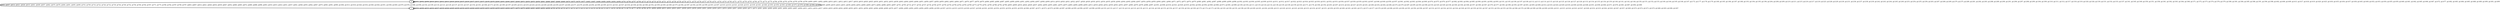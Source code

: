 digraph G {
        node [style=rounded, penwidth=3, fontsize=20, shape=oval];
        "0" -> "0" [label="@601, @602, @606, @610, @611, @612, @613, @620, @624, @625, @626, @627, @632, @637, @638, @639, @640, @645, @646, @647, @648, @653, @654, @655, @656, @661, @666, @667, @668, @669, @674, @675, @676, @677, @683, @687, @688, @689, @690, @694, @698, @702, @706, @707, @708, @715, @718, @719, @720, @721, @725, @728, @729, @730, @731, @735, @736, @737, @738, @741, @742, @743, @748, @751, @755, @759, @763, @766, @770, @774, @779, @786, @789, @793, @794, @795, @796, @799, @800, @801, @802, @806, @810, @811, @812, @813, @817, @818, @819, @820, @825, @830, @831, @832, @833, @838, @843, @844, @845, @846, @851, @856, @857, @858, @859, @862, @863, @864, @871, @876, @877, @878, @879, @884, @885, @886, @887, @895, @899, @900, @901, @902, @906, @907, @908, @909, @914, @919, @920, @921, @922, @927, @928, @929, @930, @933, @934, @935, @936, @940, @944, @945, @946, @947, @954, @958, @959, @960, @961, @966, @971, @972, @973, @974, @979, @980, @981, @982, @987, @988, @989, @990, @998, @1002, @1003, @1004, @1005, @1009, @1010, @1011, @1012, @1017, @1022, @1023, @1024, @1025, @1030, @1031, @1032, @1033, @1036, @1037, @1038, @1039, @1043, @1047, @1048, @1049, @1050, @1057, @1061, @1062, @1063, @1064, @1069, @1074, @1075, @1076, @1077, @1082, @1083, @1084, @1085, @1090, @1091, @1092, @1093, @1101, @1105, @1106, @1107, @1108, @1112, @1113, @1114, @1115, @1120, @1125, @1126, @1127, @1128, @1133, @1134, @1135, @1136, @1139, @1140, @1141, @1142, @1146, @1150, @1151, @1152, @1153, @1160, @1164, @1165, @1166, @1167, @1172, @1177, @1178, @1179, @1180, @1185, @1186, @1187, @1188, @1193, @1194, @1195, @1196, @1204, @1208, @1209, @1210, @1211, @1215, @1216, @1217, @1218, @1223, @1228, @1229, @1230, @1231, @1236, @1237, @1238, @1239, @1242, @1243, @1244, @1245, @1249, @1253, @1254, @1255, @1256, @1263, @1267, @1268, @1269, @1270, @1275, @1280, @1281, @1282, @1283, @1288, @1289, @1290, @1291, @1296, @1297, @1298, @1299, @1304, @1309, @1310, @1311, @1312, @1317, @1318, @1319, @1320, @1326, @1330, @1331, @1332, @1333, @1337, @1341, @1345, @1349, @1350, @1351, @1358, @1361, @1362, @1363, @1364, @1368, @1371, @1372, @1373, @1374, @1378, @1379, @1380, @1381, @1384, @1385, @1386, @1391, @1394, @1398, @1402, @1406, @1409, @1413, @1417, @1418, @1419, @1420, @1425, @1430, @1435, @1436, @1437, @1438, @1445, @1449, @1452, @1453, @1454, @1455, @1459, @1460, @1461, @1462, @1465, @1466, @1467, @1472, @1477, @1482, @1483, @1484, @1485, @1488, @1489, @1490, @1491, @1499", color=black,arrowsize=1,style=bold,penwidth=3,fontsize=20];
"0" -> "1" [label="@603, @607, @614, @621, @628, @633, @641, @649, @657, @662, @670, @678, @684, @691, @695, @699, @703, @709, @716, @722, @726, @732, @739, @744, @749, @752, @756, @760, @764, @767, @771, @775, @780, @782, @787, @790, @797, @803, @807, @814, @821, @826, @834, @839, @847, @852, @860, @865, @872, @880, @888, @896, @903, @910, @915, @923, @931, @937, @941, @948, @955, @962, @967, @975, @983, @991, @999, @1006, @1013, @1018, @1026, @1034, @1040, @1044, @1051, @1058, @1065, @1070, @1078, @1086, @1094, @1102, @1109, @1116, @1121, @1129, @1137, @1143, @1147, @1154, @1161, @1168, @1173, @1181, @1189, @1197, @1205, @1212, @1219, @1224, @1232, @1240, @1246, @1250, @1257, @1264, @1271, @1276, @1284, @1292, @1300, @1305, @1313, @1321, @1327, @1334, @1338, @1342, @1346, @1352, @1359, @1365, @1369, @1375, @1382, @1387, @1392, @1395, @1399, @1403, @1407, @1410, @1414, @1421, @1426, @1431, @1439, @1441, @1446, @1450, @1456, @1463, @1468, @1473, @1478, @1486, @1492, @1495", color=black,arrowsize=1,style=bold,penwidth=3,fontsize=20];
"1" -> "1" [label="@604, @608, @615, @616, @617, @618, @622, @629, @630, @634, @635, @642, @643, @650, @651, @658, @659, @663, @664, @671, @672, @679, @680, @681, @685, @692, @696, @700, @704, @710, @711, @712, @713, @723, @733, @745, @746, @753, @757, @761, @768, @772, @776, @777, @783, @784, @791, @804, @808, @815, @822, @823, @827, @828, @835, @836, @840, @841, @848, @849, @853, @854, @866, @867, @868, @869, @873, @874, @881, @882, @889, @890, @891, @892, @893, @897, @904, @911, @912, @916, @917, @924, @925, @938, @942, @949, @950, @951, @952, @956, @963, @964, @968, @969, @976, @977, @984, @985, @992, @993, @994, @995, @996, @1000, @1007, @1014, @1015, @1019, @1020, @1027, @1028, @1041, @1045, @1052, @1053, @1054, @1055, @1059, @1066, @1067, @1071, @1072, @1079, @1080, @1087, @1088, @1095, @1096, @1097, @1098, @1099, @1103, @1110, @1117, @1118, @1122, @1123, @1130, @1131, @1144, @1148, @1155, @1156, @1157, @1158, @1162, @1169, @1170, @1174, @1175, @1182, @1183, @1190, @1191, @1198, @1199, @1200, @1201, @1202, @1206, @1213, @1220, @1221, @1225, @1226, @1233, @1234, @1247, @1251, @1258, @1259, @1260, @1261, @1265, @1272, @1273, @1277, @1278, @1285, @1286, @1293, @1294, @1301, @1302, @1306, @1307, @1314, @1315, @1322, @1323, @1324, @1328, @1335, @1339, @1343, @1347, @1353, @1354, @1355, @1356, @1366, @1376, @1388, @1389, @1396, @1400, @1404, @1411, @1415, @1422, @1423, @1427, @1428, @1432, @1433, @1442, @1443, @1447, @1457, @1469, @1470, @1474, @1475, @1479, @1480, @1493, @1496, @1497", color=black,arrowsize=1,style=bold,penwidth=3,fontsize=20];
"1" -> "0" [label="@605, @609, @619, @623, @631, @636, @644, @652, @660, @665, @673, @682, @686, @693, @697, @701, @705, @714, @717, @724, @727, @734, @740, @747, @750, @754, @758, @762, @765, @769, @773, @778, @781, @785, @788, @792, @798, @805, @809, @816, @824, @829, @837, @842, @850, @855, @861, @870, @875, @883, @894, @898, @905, @913, @918, @926, @932, @939, @943, @953, @957, @965, @970, @978, @986, @997, @1001, @1008, @1016, @1021, @1029, @1035, @1042, @1046, @1056, @1060, @1068, @1073, @1081, @1089, @1100, @1104, @1111, @1119, @1124, @1132, @1138, @1145, @1149, @1159, @1163, @1171, @1176, @1184, @1192, @1203, @1207, @1214, @1222, @1227, @1235, @1241, @1248, @1252, @1262, @1266, @1274, @1279, @1287, @1295, @1303, @1308, @1316, @1325, @1329, @1336, @1340, @1344, @1348, @1357, @1360, @1367, @1370, @1377, @1383, @1390, @1393, @1397, @1401, @1405, @1408, @1412, @1416, @1424, @1429, @1434, @1440, @1444, @1448, @1451, @1458, @1464, @1471, @1476, @1481, @1487, @1494, @1498", color=black,arrowsize=1,style=bold,penwidth=3,fontsize=20];
}
